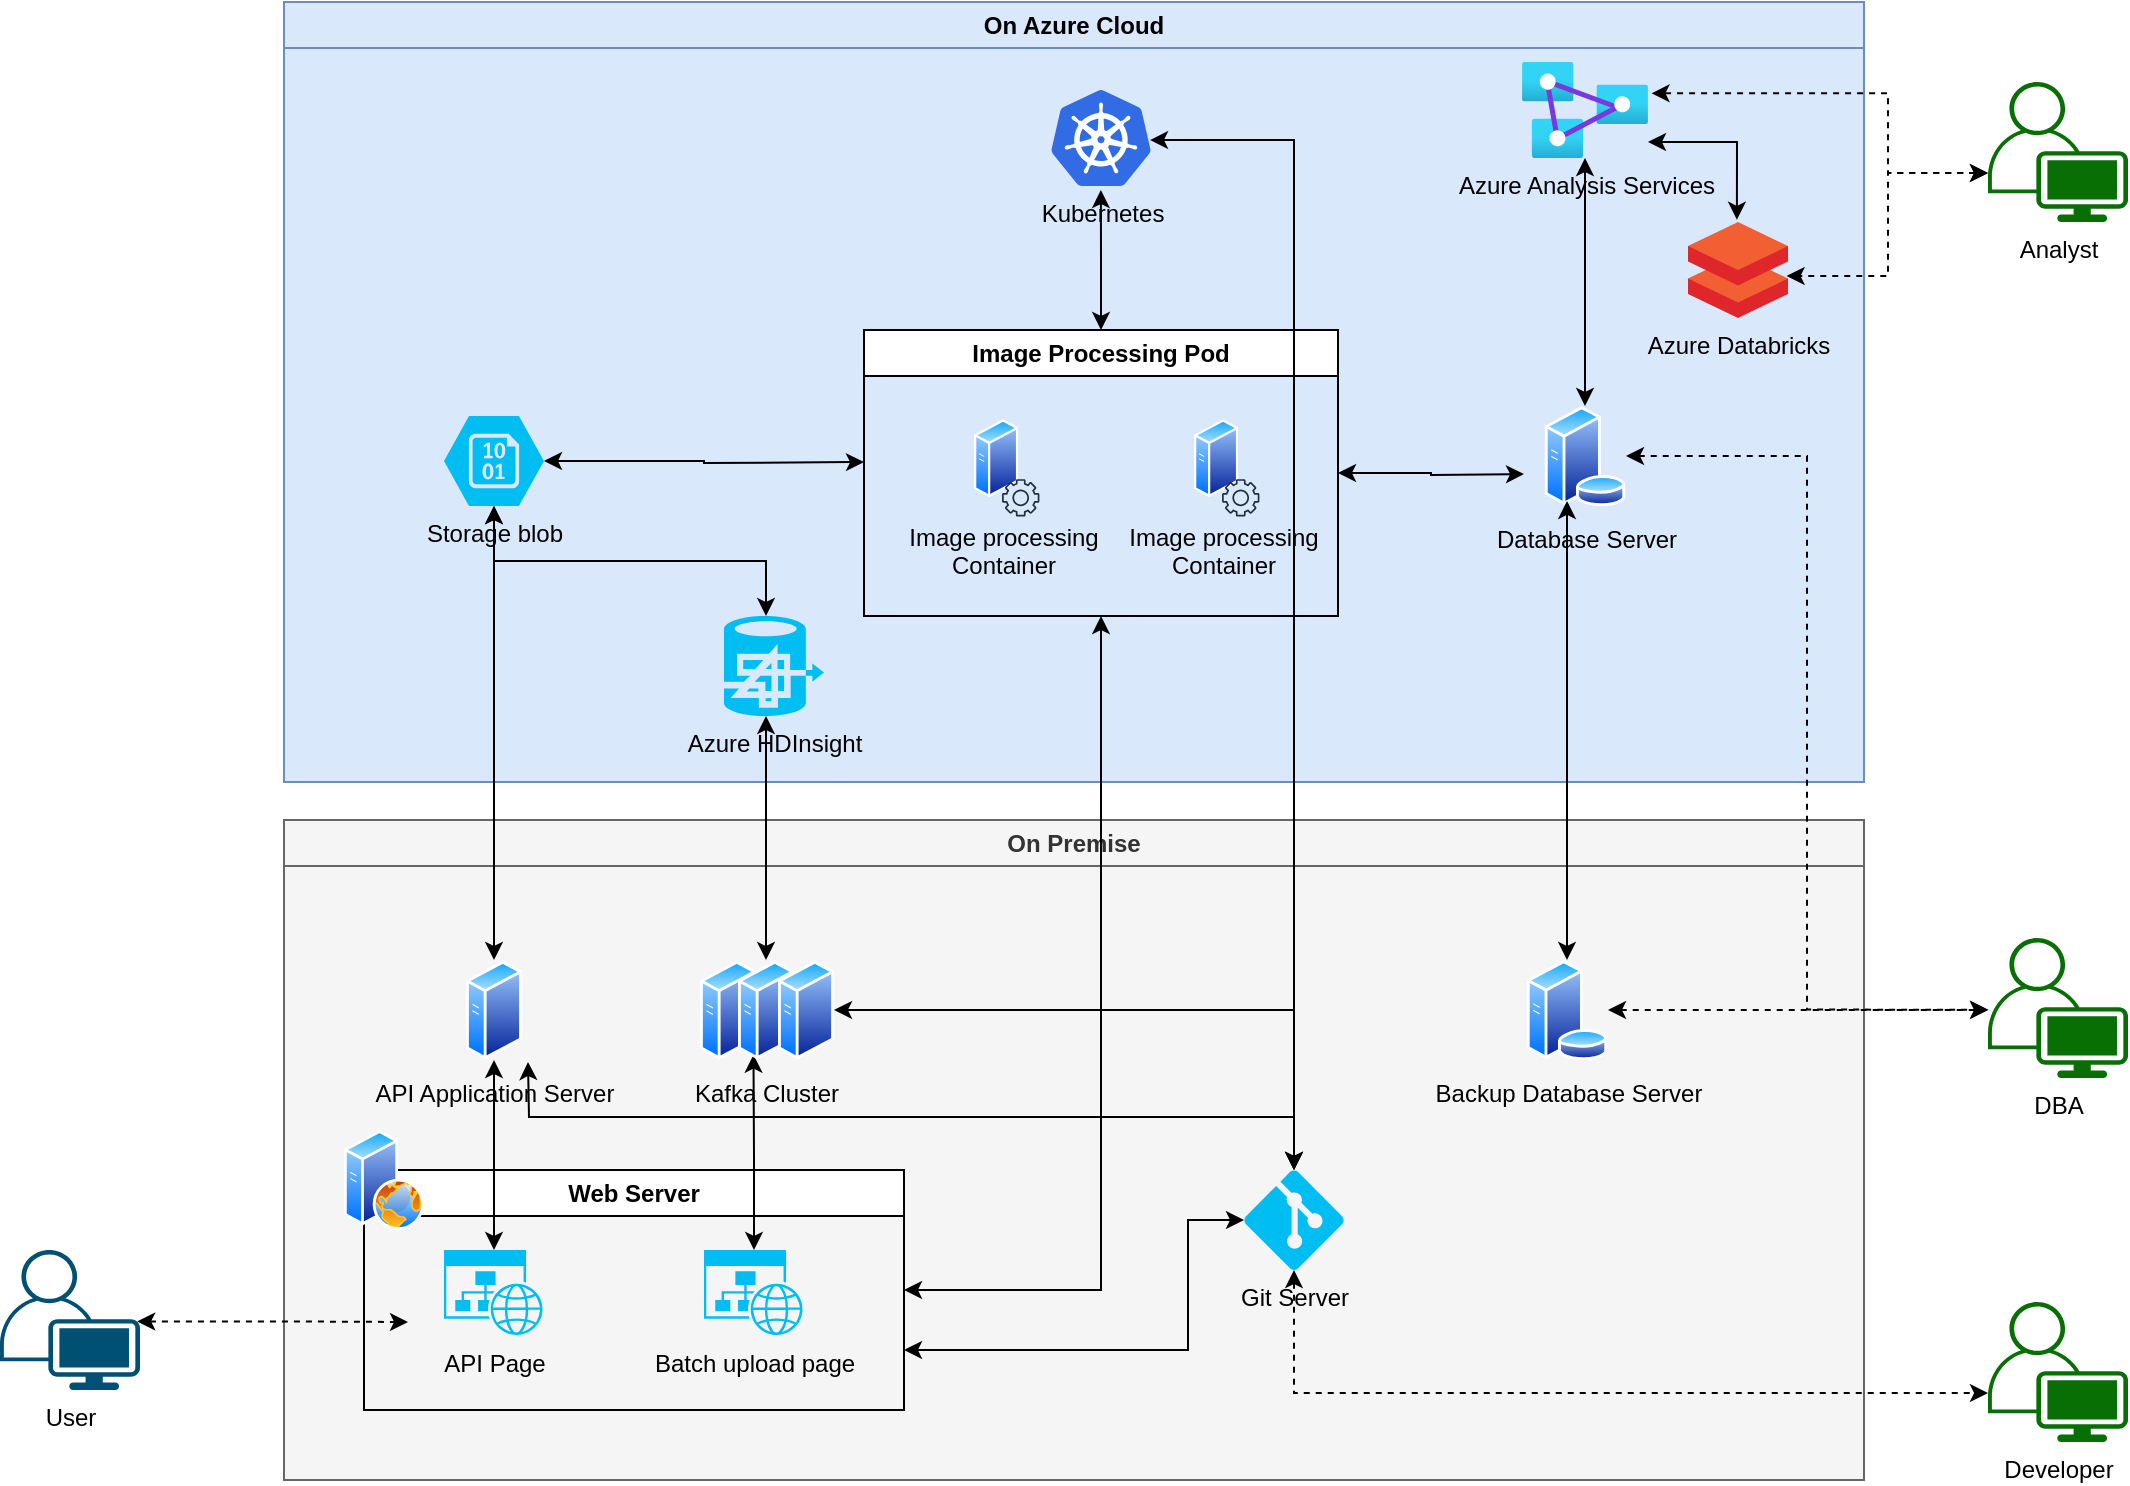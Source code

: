 <mxfile version="20.8.16"><diagram name="Page-1" id="wGSpx7QeXZ9lzx8mmaJM"><mxGraphModel dx="1912" dy="995" grid="1" gridSize="10" guides="1" tooltips="1" connect="1" arrows="1" fold="1" page="1" pageScale="1" pageWidth="1169" pageHeight="827" math="0" shadow="0"><root><mxCell id="0"/><mxCell id="1" parent="0"/><mxCell id="eF_BetroosDfpI0mUJhO-1" value="On Premise" style="swimlane;whiteSpace=wrap;html=1;fillColor=#f5f5f5;fontColor=#333333;strokeColor=#666666;swimlaneFillColor=#F5F5F5;" vertex="1" parent="1"><mxGeometry x="178" y="429" width="790" height="330" as="geometry"/></mxCell><mxCell id="eF_BetroosDfpI0mUJhO-6" value="Web Server" style="swimlane;whiteSpace=wrap;html=1;movable=1;resizable=1;rotatable=1;deletable=1;editable=1;connectable=1;" vertex="1" parent="eF_BetroosDfpI0mUJhO-1"><mxGeometry x="40" y="175" width="270" height="120" as="geometry"/></mxCell><mxCell id="eF_BetroosDfpI0mUJhO-7" value="Batch upload page" style="verticalLabelPosition=bottom;html=1;verticalAlign=top;align=center;strokeColor=none;fillColor=#00BEF2;shape=mxgraph.azure.website_generic;pointerEvents=1;movable=1;resizable=1;rotatable=1;deletable=1;editable=1;connectable=1;" vertex="1" parent="eF_BetroosDfpI0mUJhO-6"><mxGeometry x="170" y="40" width="50" height="42.5" as="geometry"/></mxCell><mxCell id="eF_BetroosDfpI0mUJhO-8" value="API Page" style="verticalLabelPosition=bottom;html=1;verticalAlign=top;align=center;strokeColor=none;fillColor=#00BEF2;shape=mxgraph.azure.website_generic;pointerEvents=1;movable=1;resizable=1;rotatable=1;deletable=1;editable=1;connectable=1;" vertex="1" parent="eF_BetroosDfpI0mUJhO-6"><mxGeometry x="40" y="40" width="50" height="42.5" as="geometry"/></mxCell><mxCell id="eF_BetroosDfpI0mUJhO-10" value="" style="aspect=fixed;perimeter=ellipsePerimeter;html=1;align=center;shadow=0;dashed=0;spacingTop=3;image;image=img/lib/active_directory/web_server.svg;movable=1;resizable=1;rotatable=1;deletable=1;editable=1;connectable=1;" vertex="1" parent="eF_BetroosDfpI0mUJhO-6"><mxGeometry x="-10" y="-20" width="40" height="50" as="geometry"/></mxCell><mxCell id="eF_BetroosDfpI0mUJhO-14" value="&lt;div&gt;API Application Server&lt;br&gt;&lt;/div&gt;" style="aspect=fixed;perimeter=ellipsePerimeter;html=1;align=center;shadow=0;dashed=0;spacingTop=3;image;image=img/lib/active_directory/generic_server.svg;movable=1;resizable=1;rotatable=1;deletable=1;editable=1;connectable=1;labelBackgroundColor=none;" vertex="1" parent="eF_BetroosDfpI0mUJhO-1"><mxGeometry x="91" y="70" width="28.0" height="50" as="geometry"/></mxCell><mxCell id="eF_BetroosDfpI0mUJhO-17" style="edgeStyle=orthogonalEdgeStyle;rounded=0;orthogonalLoop=1;jettySize=auto;html=1;exitX=0.5;exitY=0;exitDx=0;exitDy=0;exitPerimeter=0;startArrow=classic;startFill=1;movable=1;resizable=1;rotatable=1;deletable=1;editable=1;connectable=1;" edge="1" parent="eF_BetroosDfpI0mUJhO-1" source="eF_BetroosDfpI0mUJhO-8" target="eF_BetroosDfpI0mUJhO-14"><mxGeometry relative="1" as="geometry"/></mxCell><mxCell id="eF_BetroosDfpI0mUJhO-19" style="edgeStyle=orthogonalEdgeStyle;rounded=0;orthogonalLoop=1;jettySize=auto;html=1;exitX=0.5;exitY=0;exitDx=0;exitDy=0;exitPerimeter=0;startArrow=classic;startFill=1;movable=1;resizable=1;rotatable=1;deletable=1;editable=1;connectable=1;entryX=0.25;entryY=1;entryDx=0;entryDy=0;" edge="1" parent="eF_BetroosDfpI0mUJhO-1" source="eF_BetroosDfpI0mUJhO-7" target="eF_BetroosDfpI0mUJhO-22"><mxGeometry relative="1" as="geometry"><mxPoint x="230" y="150" as="targetPoint"/></mxGeometry></mxCell><mxCell id="eF_BetroosDfpI0mUJhO-25" value="" style="group" vertex="1" connectable="0" parent="eF_BetroosDfpI0mUJhO-1"><mxGeometry x="208" y="70" width="67" height="50" as="geometry"/></mxCell><mxCell id="eF_BetroosDfpI0mUJhO-18" value="" style="aspect=fixed;perimeter=ellipsePerimeter;html=1;align=center;shadow=0;dashed=0;spacingTop=3;image;image=img/lib/active_directory/generic_server.svg;movable=1;resizable=1;rotatable=1;deletable=1;editable=1;connectable=1;" vertex="1" parent="eF_BetroosDfpI0mUJhO-25"><mxGeometry width="28.0" height="50" as="geometry"/></mxCell><mxCell id="eF_BetroosDfpI0mUJhO-22" value="Kafka Cluster" style="aspect=fixed;perimeter=ellipsePerimeter;html=1;align=center;shadow=0;dashed=0;spacingTop=3;image;image=img/lib/active_directory/generic_server.svg;movable=1;resizable=1;rotatable=1;deletable=1;editable=1;connectable=1;labelBackgroundColor=none;" vertex="1" parent="eF_BetroosDfpI0mUJhO-25"><mxGeometry x="19" width="28.0" height="50" as="geometry"/></mxCell><mxCell id="eF_BetroosDfpI0mUJhO-24" value="" style="aspect=fixed;perimeter=ellipsePerimeter;html=1;align=center;shadow=0;dashed=0;spacingTop=3;image;image=img/lib/active_directory/generic_server.svg;movable=1;resizable=1;rotatable=1;deletable=1;editable=1;connectable=1;" vertex="1" parent="eF_BetroosDfpI0mUJhO-25"><mxGeometry x="39" width="28.0" height="50" as="geometry"/></mxCell><mxCell id="eF_BetroosDfpI0mUJhO-57" value="Backup Database Server" style="aspect=fixed;perimeter=ellipsePerimeter;html=1;align=center;shadow=0;dashed=0;spacingTop=3;image;image=img/lib/active_directory/database_server.svg;labelBackgroundColor=none;" vertex="1" parent="eF_BetroosDfpI0mUJhO-1"><mxGeometry x="621" y="70" width="41" height="50" as="geometry"/></mxCell><mxCell id="eF_BetroosDfpI0mUJhO-60" style="edgeStyle=orthogonalEdgeStyle;rounded=0;orthogonalLoop=1;jettySize=auto;html=1;exitX=0.5;exitY=0;exitDx=0;exitDy=0;exitPerimeter=0;startArrow=classic;startFill=1;" edge="1" parent="eF_BetroosDfpI0mUJhO-1" source="eF_BetroosDfpI0mUJhO-59"><mxGeometry relative="1" as="geometry"><mxPoint x="122" y="121" as="targetPoint"/></mxGeometry></mxCell><mxCell id="eF_BetroosDfpI0mUJhO-61" style="edgeStyle=orthogonalEdgeStyle;rounded=0;orthogonalLoop=1;jettySize=auto;html=1;exitX=0.5;exitY=0;exitDx=0;exitDy=0;exitPerimeter=0;entryX=1;entryY=0.5;entryDx=0;entryDy=0;startArrow=classic;startFill=1;" edge="1" parent="eF_BetroosDfpI0mUJhO-1" source="eF_BetroosDfpI0mUJhO-59" target="eF_BetroosDfpI0mUJhO-24"><mxGeometry relative="1" as="geometry"/></mxCell><mxCell id="eF_BetroosDfpI0mUJhO-73" style="edgeStyle=orthogonalEdgeStyle;rounded=0;orthogonalLoop=1;jettySize=auto;html=1;exitX=0;exitY=0.5;exitDx=0;exitDy=0;exitPerimeter=0;entryX=1;entryY=0.75;entryDx=0;entryDy=0;startArrow=classic;startFill=1;" edge="1" parent="eF_BetroosDfpI0mUJhO-1" source="eF_BetroosDfpI0mUJhO-59" target="eF_BetroosDfpI0mUJhO-6"><mxGeometry relative="1" as="geometry"><Array as="points"><mxPoint x="452" y="200"/><mxPoint x="452" y="265"/></Array></mxGeometry></mxCell><mxCell id="eF_BetroosDfpI0mUJhO-59" value="Git Server" style="verticalLabelPosition=bottom;html=1;verticalAlign=top;align=center;strokeColor=none;fillColor=#00BEF2;shape=mxgraph.azure.git_repository;" vertex="1" parent="eF_BetroosDfpI0mUJhO-1"><mxGeometry x="480" y="175" width="50" height="50" as="geometry"/></mxCell><mxCell id="eF_BetroosDfpI0mUJhO-2" value="On Azure Cloud" style="swimlane;whiteSpace=wrap;html=1;startSize=23;fillColor=#dae8fc;strokeColor=#6c8ebf;fillStyle=auto;swimlaneFillColor=#DAE8FC;" vertex="1" parent="1"><mxGeometry x="178" y="20" width="790" height="390" as="geometry"/></mxCell><mxCell id="eF_BetroosDfpI0mUJhO-21" value="Storage blob" style="verticalLabelPosition=bottom;html=1;verticalAlign=top;align=center;strokeColor=none;fillColor=#00BEF2;shape=mxgraph.azure.storage_blob;" vertex="1" parent="eF_BetroosDfpI0mUJhO-2"><mxGeometry x="80" y="207" width="50" height="45" as="geometry"/></mxCell><mxCell id="eF_BetroosDfpI0mUJhO-30" style="edgeStyle=orthogonalEdgeStyle;rounded=0;orthogonalLoop=1;jettySize=auto;html=1;exitX=0.42;exitY=0;exitDx=0;exitDy=0;exitPerimeter=0;entryX=0.5;entryY=1;entryDx=0;entryDy=0;entryPerimeter=0;startArrow=classic;startFill=1;" edge="1" parent="eF_BetroosDfpI0mUJhO-2" source="eF_BetroosDfpI0mUJhO-27" target="eF_BetroosDfpI0mUJhO-21"><mxGeometry relative="1" as="geometry"/></mxCell><mxCell id="eF_BetroosDfpI0mUJhO-27" value="Azure HDInsight" style="verticalLabelPosition=bottom;html=1;verticalAlign=top;align=center;strokeColor=none;fillColor=#00BEF2;shape=mxgraph.azure.hdinsight;" vertex="1" parent="eF_BetroosDfpI0mUJhO-2"><mxGeometry x="220" y="307" width="50" height="50" as="geometry"/></mxCell><mxCell id="eF_BetroosDfpI0mUJhO-35" value="Kubernetes" style="sketch=0;aspect=fixed;html=1;points=[];align=center;image;fontSize=12;image=img/lib/mscae/Kubernetes.svg;labelBackgroundColor=none;" vertex="1" parent="eF_BetroosDfpI0mUJhO-2"><mxGeometry x="383.5" y="44" width="50" height="48" as="geometry"/></mxCell><mxCell id="eF_BetroosDfpI0mUJhO-53" style="edgeStyle=orthogonalEdgeStyle;rounded=0;orthogonalLoop=1;jettySize=auto;html=1;exitX=0.5;exitY=0;exitDx=0;exitDy=0;startArrow=classic;startFill=1;" edge="1" parent="eF_BetroosDfpI0mUJhO-2" source="eF_BetroosDfpI0mUJhO-36"><mxGeometry relative="1" as="geometry"><mxPoint x="408.429" y="94" as="targetPoint"/></mxGeometry></mxCell><mxCell id="eF_BetroosDfpI0mUJhO-36" value="Image Processing Pod" style="swimlane;whiteSpace=wrap;html=1;labelBackgroundColor=#FFFFFF;" vertex="1" parent="eF_BetroosDfpI0mUJhO-2"><mxGeometry x="290" y="164" width="237" height="143" as="geometry"/></mxCell><mxCell id="eF_BetroosDfpI0mUJhO-37" value="" style="group" vertex="1" connectable="0" parent="eF_BetroosDfpI0mUJhO-36"><mxGeometry x="15" y="30" width="110" height="80" as="geometry"/></mxCell><mxCell id="eF_BetroosDfpI0mUJhO-38" value="" style="group;verticalAlign=bottom;horizontal=1;labelBackgroundColor=#FFFFFF;" vertex="1" connectable="0" parent="eF_BetroosDfpI0mUJhO-37"><mxGeometry x="40.003" y="14.359" width="35.039" height="57.436" as="geometry"/></mxCell><mxCell id="eF_BetroosDfpI0mUJhO-39" value="" style="aspect=fixed;perimeter=ellipsePerimeter;html=1;align=center;shadow=0;dashed=0;spacingTop=3;image;image=img/lib/active_directory/generic_server.svg;" vertex="1" parent="eF_BetroosDfpI0mUJhO-38"><mxGeometry width="22.093" height="39.452" as="geometry"/></mxCell><mxCell id="eF_BetroosDfpI0mUJhO-40" value="" style="sketch=0;outlineConnect=0;fontColor=#232F3E;gradientColor=none;fillColor=#232F3D;strokeColor=none;dashed=0;verticalLabelPosition=bottom;verticalAlign=top;align=center;html=1;fontSize=12;fontStyle=0;aspect=fixed;pointerEvents=1;shape=mxgraph.aws4.gear;" vertex="1" parent="eF_BetroosDfpI0mUJhO-38"><mxGeometry x="14.016" y="30.229" width="18.688" height="18.688" as="geometry"/></mxCell><mxCell id="eF_BetroosDfpI0mUJhO-41" value="Image processing Container" style="text;whiteSpace=wrap;html=1;align=center;" vertex="1" parent="eF_BetroosDfpI0mUJhO-37"><mxGeometry y="60" width="110" height="20" as="geometry"/></mxCell><mxCell id="eF_BetroosDfpI0mUJhO-42" value="" style="group" vertex="1" connectable="0" parent="eF_BetroosDfpI0mUJhO-36"><mxGeometry x="125" y="30.0" width="110" height="80" as="geometry"/></mxCell><mxCell id="eF_BetroosDfpI0mUJhO-43" value="" style="group;verticalAlign=bottom;horizontal=1;labelBackgroundColor=#FFFFFF;" vertex="1" connectable="0" parent="eF_BetroosDfpI0mUJhO-42"><mxGeometry x="40.003" y="14.359" width="35.039" height="57.436" as="geometry"/></mxCell><mxCell id="eF_BetroosDfpI0mUJhO-44" value="" style="aspect=fixed;perimeter=ellipsePerimeter;html=1;align=center;shadow=0;dashed=0;spacingTop=3;image;image=img/lib/active_directory/generic_server.svg;" vertex="1" parent="eF_BetroosDfpI0mUJhO-43"><mxGeometry width="22.093" height="39.452" as="geometry"/></mxCell><mxCell id="eF_BetroosDfpI0mUJhO-45" value="" style="sketch=0;outlineConnect=0;fontColor=#232F3E;gradientColor=none;fillColor=#232F3D;strokeColor=none;dashed=0;verticalLabelPosition=bottom;verticalAlign=top;align=center;html=1;fontSize=12;fontStyle=0;aspect=fixed;pointerEvents=1;shape=mxgraph.aws4.gear;" vertex="1" parent="eF_BetroosDfpI0mUJhO-43"><mxGeometry x="14.016" y="30.229" width="18.688" height="18.688" as="geometry"/></mxCell><mxCell id="eF_BetroosDfpI0mUJhO-46" value="Image processing Container" style="text;whiteSpace=wrap;html=1;align=center;" vertex="1" parent="eF_BetroosDfpI0mUJhO-42"><mxGeometry y="60" width="110" height="20" as="geometry"/></mxCell><mxCell id="eF_BetroosDfpI0mUJhO-71" style="edgeStyle=orthogonalEdgeStyle;rounded=0;orthogonalLoop=1;jettySize=auto;html=1;exitX=0.5;exitY=0;exitDx=0;exitDy=0;startArrow=classic;startFill=1;" edge="1" parent="eF_BetroosDfpI0mUJhO-2" source="eF_BetroosDfpI0mUJhO-15" target="eF_BetroosDfpI0mUJhO-69"><mxGeometry relative="1" as="geometry"/></mxCell><mxCell id="eF_BetroosDfpI0mUJhO-15" value="Database Server" style="aspect=fixed;perimeter=ellipsePerimeter;html=1;align=center;shadow=0;dashed=0;spacingTop=3;image;image=img/lib/active_directory/database_server.svg;labelBackgroundColor=none;" vertex="1" parent="eF_BetroosDfpI0mUJhO-2"><mxGeometry x="630" y="202" width="41" height="50" as="geometry"/></mxCell><mxCell id="eF_BetroosDfpI0mUJhO-69" value="Azure Analysis Services" style="aspect=fixed;html=1;points=[];align=center;image;fontSize=12;image=img/lib/azure2/analytics/Analysis_Services.svg;labelBackgroundColor=none;" vertex="1" parent="eF_BetroosDfpI0mUJhO-2"><mxGeometry x="619" y="30" width="63" height="48" as="geometry"/></mxCell><mxCell id="eF_BetroosDfpI0mUJhO-75" value="Azure Databricks" style="sketch=0;aspect=fixed;html=1;points=[];align=center;image;fontSize=12;image=img/lib/mscae/Databricks.svg;labelBackgroundColor=none;fillStyle=auto;fillColor=default;gradientColor=none;" vertex="1" parent="eF_BetroosDfpI0mUJhO-2"><mxGeometry x="702" y="110" width="50" height="48" as="geometry"/></mxCell><mxCell id="eF_BetroosDfpI0mUJhO-77" style="edgeStyle=orthogonalEdgeStyle;rounded=0;orthogonalLoop=1;jettySize=auto;html=1;exitX=0.489;exitY=-0.023;exitDx=0;exitDy=0;startArrow=classic;startFill=1;exitPerimeter=0;" edge="1" parent="eF_BetroosDfpI0mUJhO-2" source="eF_BetroosDfpI0mUJhO-75"><mxGeometry relative="1" as="geometry"><mxPoint x="660.5" y="212" as="sourcePoint"/><mxPoint x="682" y="70" as="targetPoint"/><Array as="points"><mxPoint x="727" y="70"/></Array></mxGeometry></mxCell><mxCell id="eF_BetroosDfpI0mUJhO-11" style="edgeStyle=orthogonalEdgeStyle;rounded=0;orthogonalLoop=1;jettySize=auto;html=1;exitX=0.98;exitY=0.51;exitDx=0;exitDy=0;exitPerimeter=0;startArrow=classic;startFill=1;dashed=1;" edge="1" parent="1" source="eF_BetroosDfpI0mUJhO-4"><mxGeometry relative="1" as="geometry"><mxPoint x="240" y="680" as="targetPoint"/></mxGeometry></mxCell><mxCell id="eF_BetroosDfpI0mUJhO-4" value="User" style="points=[[0.35,0,0],[0.98,0.51,0],[1,0.71,0],[0.67,1,0],[0,0.795,0],[0,0.65,0]];verticalLabelPosition=bottom;sketch=0;html=1;verticalAlign=top;aspect=fixed;align=center;pointerEvents=1;shape=mxgraph.cisco19.user;fillColor=#005073;strokeColor=none;" vertex="1" parent="1"><mxGeometry x="36" y="644" width="70" height="70" as="geometry"/></mxCell><mxCell id="eF_BetroosDfpI0mUJhO-28" style="edgeStyle=orthogonalEdgeStyle;rounded=0;orthogonalLoop=1;jettySize=auto;html=1;exitX=0.5;exitY=0;exitDx=0;exitDy=0;entryX=0.42;entryY=1;entryDx=0;entryDy=0;entryPerimeter=0;startArrow=classic;startFill=1;" edge="1" parent="1" source="eF_BetroosDfpI0mUJhO-22" target="eF_BetroosDfpI0mUJhO-27"><mxGeometry relative="1" as="geometry"/></mxCell><mxCell id="eF_BetroosDfpI0mUJhO-29" style="edgeStyle=orthogonalEdgeStyle;rounded=0;orthogonalLoop=1;jettySize=auto;html=1;exitX=0.5;exitY=0;exitDx=0;exitDy=0;entryX=0.5;entryY=1;entryDx=0;entryDy=0;entryPerimeter=0;startArrow=classic;startFill=1;" edge="1" parent="1" source="eF_BetroosDfpI0mUJhO-14" target="eF_BetroosDfpI0mUJhO-21"><mxGeometry relative="1" as="geometry"/></mxCell><mxCell id="eF_BetroosDfpI0mUJhO-54" style="edgeStyle=orthogonalEdgeStyle;rounded=0;orthogonalLoop=1;jettySize=auto;html=1;exitX=1;exitY=0.5;exitDx=0;exitDy=0;exitPerimeter=0;startArrow=classic;startFill=1;" edge="1" parent="1" source="eF_BetroosDfpI0mUJhO-21"><mxGeometry relative="1" as="geometry"><mxPoint x="468" y="250" as="targetPoint"/></mxGeometry></mxCell><mxCell id="eF_BetroosDfpI0mUJhO-55" style="edgeStyle=orthogonalEdgeStyle;rounded=0;orthogonalLoop=1;jettySize=auto;html=1;exitX=0.5;exitY=1;exitDx=0;exitDy=0;entryX=1;entryY=0.5;entryDx=0;entryDy=0;startArrow=classic;startFill=1;" edge="1" parent="1" source="eF_BetroosDfpI0mUJhO-36" target="eF_BetroosDfpI0mUJhO-6"><mxGeometry relative="1" as="geometry"/></mxCell><mxCell id="eF_BetroosDfpI0mUJhO-56" style="edgeStyle=orthogonalEdgeStyle;rounded=0;orthogonalLoop=1;jettySize=auto;html=1;exitX=1;exitY=0.5;exitDx=0;exitDy=0;startArrow=classic;startFill=1;" edge="1" parent="1" source="eF_BetroosDfpI0mUJhO-36"><mxGeometry relative="1" as="geometry"><mxPoint x="798" y="256" as="targetPoint"/></mxGeometry></mxCell><mxCell id="eF_BetroosDfpI0mUJhO-58" style="edgeStyle=orthogonalEdgeStyle;rounded=0;orthogonalLoop=1;jettySize=auto;html=1;exitX=0.25;exitY=1;exitDx=0;exitDy=0;entryX=0.5;entryY=0;entryDx=0;entryDy=0;startArrow=classic;startFill=1;" edge="1" parent="1" source="eF_BetroosDfpI0mUJhO-15" target="eF_BetroosDfpI0mUJhO-57"><mxGeometry relative="1" as="geometry"/></mxCell><mxCell id="eF_BetroosDfpI0mUJhO-62" style="edgeStyle=orthogonalEdgeStyle;rounded=0;orthogonalLoop=1;jettySize=auto;html=1;exitX=0.5;exitY=0;exitDx=0;exitDy=0;exitPerimeter=0;entryX=0.99;entryY=0.521;entryDx=0;entryDy=0;entryPerimeter=0;startArrow=classic;startFill=1;" edge="1" parent="1" source="eF_BetroosDfpI0mUJhO-59" target="eF_BetroosDfpI0mUJhO-35"><mxGeometry relative="1" as="geometry"/></mxCell><mxCell id="eF_BetroosDfpI0mUJhO-63" value="Developer" style="points=[[0.35,0,0],[0.98,0.51,0],[1,0.71,0],[0.67,1,0],[0,0.795,0],[0,0.65,0]];verticalLabelPosition=bottom;sketch=0;html=1;verticalAlign=top;aspect=fixed;align=center;pointerEvents=1;shape=mxgraph.cisco19.user;fillColor=#076f04;strokeColor=none;" vertex="1" parent="1"><mxGeometry x="1030" y="670" width="70" height="70" as="geometry"/></mxCell><mxCell id="eF_BetroosDfpI0mUJhO-64" style="edgeStyle=orthogonalEdgeStyle;rounded=0;orthogonalLoop=1;jettySize=auto;html=1;exitX=0.5;exitY=1;exitDx=0;exitDy=0;exitPerimeter=0;entryX=0;entryY=0.65;entryDx=0;entryDy=0;entryPerimeter=0;startArrow=classic;startFill=1;dashed=1;" edge="1" parent="1" source="eF_BetroosDfpI0mUJhO-59" target="eF_BetroosDfpI0mUJhO-63"><mxGeometry relative="1" as="geometry"/></mxCell><mxCell id="eF_BetroosDfpI0mUJhO-65" value="DBA" style="points=[[0.35,0,0],[0.98,0.51,0],[1,0.71,0],[0.67,1,0],[0,0.795,0],[0,0.65,0]];verticalLabelPosition=bottom;sketch=0;html=1;verticalAlign=top;aspect=fixed;align=center;pointerEvents=1;shape=mxgraph.cisco19.user;fillColor=#076f04;strokeColor=none;" vertex="1" parent="1"><mxGeometry x="1030" y="488" width="70" height="70" as="geometry"/></mxCell><mxCell id="eF_BetroosDfpI0mUJhO-67" style="edgeStyle=orthogonalEdgeStyle;rounded=0;orthogonalLoop=1;jettySize=auto;html=1;exitX=1;exitY=0.5;exitDx=0;exitDy=0;startArrow=classic;startFill=1;dashed=1;" edge="1" parent="1" source="eF_BetroosDfpI0mUJhO-57"><mxGeometry relative="1" as="geometry"><mxPoint x="1030" y="524" as="targetPoint"/></mxGeometry></mxCell><mxCell id="eF_BetroosDfpI0mUJhO-68" style="edgeStyle=orthogonalEdgeStyle;rounded=0;orthogonalLoop=1;jettySize=auto;html=1;exitX=1;exitY=0.5;exitDx=0;exitDy=0;startArrow=classic;startFill=1;entryX=0.003;entryY=0.512;entryDx=0;entryDy=0;entryPerimeter=0;dashed=1;" edge="1" parent="1" source="eF_BetroosDfpI0mUJhO-15" target="eF_BetroosDfpI0mUJhO-65"><mxGeometry relative="1" as="geometry"><mxPoint x="1030" y="530" as="targetPoint"/></mxGeometry></mxCell><mxCell id="eF_BetroosDfpI0mUJhO-72" style="edgeStyle=orthogonalEdgeStyle;rounded=0;orthogonalLoop=1;jettySize=auto;html=1;exitX=0;exitY=0.65;exitDx=0;exitDy=0;exitPerimeter=0;entryX=1.028;entryY=0.326;entryDx=0;entryDy=0;entryPerimeter=0;dashed=1;startArrow=classic;startFill=1;" edge="1" parent="1" source="eF_BetroosDfpI0mUJhO-70" target="eF_BetroosDfpI0mUJhO-69"><mxGeometry relative="1" as="geometry"><Array as="points"><mxPoint x="980" y="106"/><mxPoint x="980" y="66"/></Array></mxGeometry></mxCell><mxCell id="eF_BetroosDfpI0mUJhO-70" value="Analyst" style="points=[[0.35,0,0],[0.98,0.51,0],[1,0.71,0],[0.67,1,0],[0,0.795,0],[0,0.65,0]];verticalLabelPosition=bottom;sketch=0;html=1;verticalAlign=top;aspect=fixed;align=center;pointerEvents=1;shape=mxgraph.cisco19.user;fillColor=#076f04;strokeColor=none;" vertex="1" parent="1"><mxGeometry x="1030" y="60" width="70" height="70" as="geometry"/></mxCell><mxCell id="eF_BetroosDfpI0mUJhO-78" style="edgeStyle=orthogonalEdgeStyle;rounded=0;orthogonalLoop=1;jettySize=auto;html=1;exitX=0;exitY=0.65;exitDx=0;exitDy=0;exitPerimeter=0;entryX=0.986;entryY=0.562;entryDx=0;entryDy=0;entryPerimeter=0;dashed=1;startArrow=classic;startFill=1;" edge="1" parent="1" source="eF_BetroosDfpI0mUJhO-70" target="eF_BetroosDfpI0mUJhO-75"><mxGeometry relative="1" as="geometry"><mxPoint x="1040" y="115.5" as="sourcePoint"/><mxPoint x="871.764" y="75.648" as="targetPoint"/></mxGeometry></mxCell></root></mxGraphModel></diagram></mxfile>